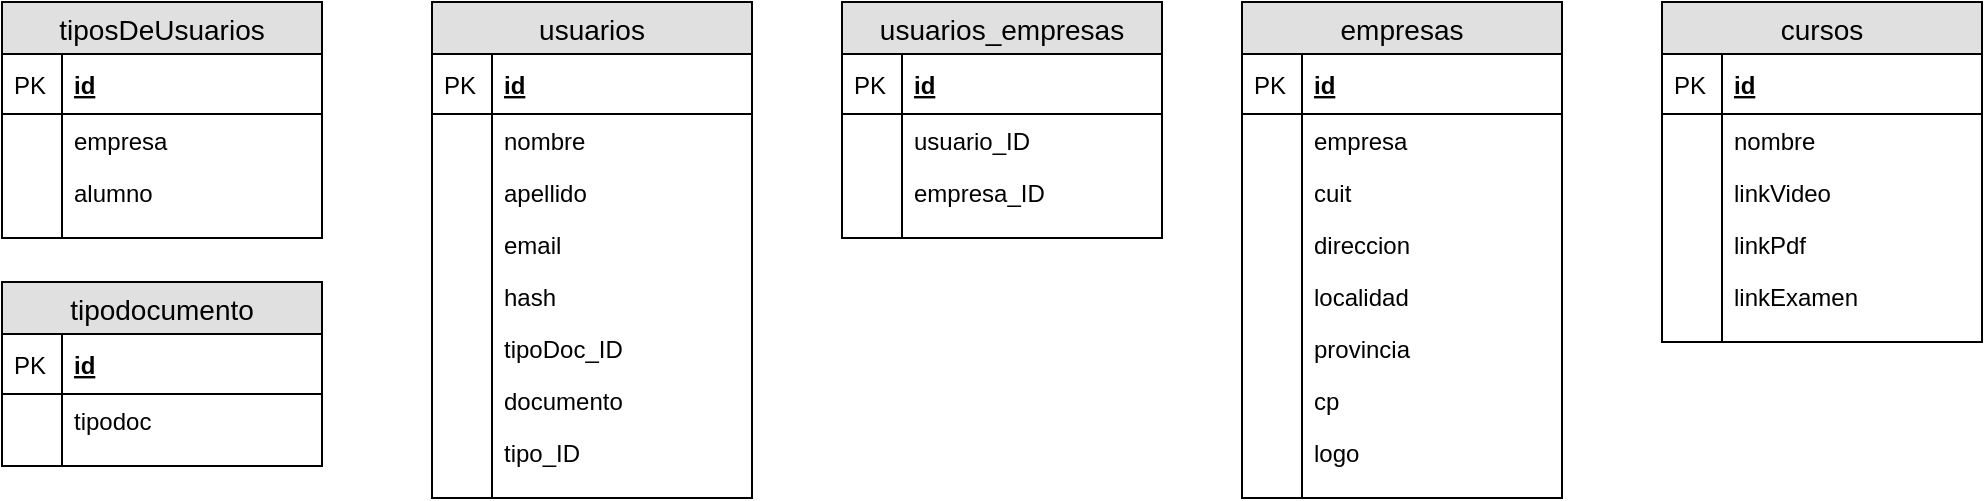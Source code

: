 <mxfile version="12.1.7" type="github" pages="1">
  <diagram id="rwCzeXzMKJZECigRZFu8" name="Page-1">
    <mxGraphModel dx="564" dy="415" grid="1" gridSize="10" guides="1" tooltips="1" connect="1" arrows="1" fold="1" page="1" pageScale="1" pageWidth="827" pageHeight="1169" math="0" shadow="0">
      <root>
        <mxCell id="0"/>
        <mxCell id="1" parent="0"/>
        <mxCell id="yXwIp1TPtq5uOMqV-L0E-1" value="usuarios" style="swimlane;fontStyle=0;childLayout=stackLayout;horizontal=1;startSize=26;fillColor=#e0e0e0;horizontalStack=0;resizeParent=1;resizeParentMax=0;resizeLast=0;collapsible=1;marginBottom=0;swimlaneFillColor=#ffffff;align=center;fontSize=14;" vertex="1" parent="1">
          <mxGeometry x="235" y="60" width="160" height="248" as="geometry"/>
        </mxCell>
        <mxCell id="yXwIp1TPtq5uOMqV-L0E-2" value="id" style="shape=partialRectangle;top=0;left=0;right=0;bottom=1;align=left;verticalAlign=middle;fillColor=none;spacingLeft=34;spacingRight=4;overflow=hidden;rotatable=0;points=[[0,0.5],[1,0.5]];portConstraint=eastwest;dropTarget=0;fontStyle=5;fontSize=12;" vertex="1" parent="yXwIp1TPtq5uOMqV-L0E-1">
          <mxGeometry y="26" width="160" height="30" as="geometry"/>
        </mxCell>
        <mxCell id="yXwIp1TPtq5uOMqV-L0E-3" value="PK" style="shape=partialRectangle;top=0;left=0;bottom=0;fillColor=none;align=left;verticalAlign=middle;spacingLeft=4;spacingRight=4;overflow=hidden;rotatable=0;points=[];portConstraint=eastwest;part=1;fontSize=12;" vertex="1" connectable="0" parent="yXwIp1TPtq5uOMqV-L0E-2">
          <mxGeometry width="30" height="30" as="geometry"/>
        </mxCell>
        <mxCell id="yXwIp1TPtq5uOMqV-L0E-4" value="nombre" style="shape=partialRectangle;top=0;left=0;right=0;bottom=0;align=left;verticalAlign=top;fillColor=none;spacingLeft=34;spacingRight=4;overflow=hidden;rotatable=0;points=[[0,0.5],[1,0.5]];portConstraint=eastwest;dropTarget=0;fontSize=12;" vertex="1" parent="yXwIp1TPtq5uOMqV-L0E-1">
          <mxGeometry y="56" width="160" height="26" as="geometry"/>
        </mxCell>
        <mxCell id="yXwIp1TPtq5uOMqV-L0E-5" value="" style="shape=partialRectangle;top=0;left=0;bottom=0;fillColor=none;align=left;verticalAlign=top;spacingLeft=4;spacingRight=4;overflow=hidden;rotatable=0;points=[];portConstraint=eastwest;part=1;fontSize=12;" vertex="1" connectable="0" parent="yXwIp1TPtq5uOMqV-L0E-4">
          <mxGeometry width="30" height="26" as="geometry"/>
        </mxCell>
        <mxCell id="yXwIp1TPtq5uOMqV-L0E-6" value="apellido" style="shape=partialRectangle;top=0;left=0;right=0;bottom=0;align=left;verticalAlign=top;fillColor=none;spacingLeft=34;spacingRight=4;overflow=hidden;rotatable=0;points=[[0,0.5],[1,0.5]];portConstraint=eastwest;dropTarget=0;fontSize=12;" vertex="1" parent="yXwIp1TPtq5uOMqV-L0E-1">
          <mxGeometry y="82" width="160" height="26" as="geometry"/>
        </mxCell>
        <mxCell id="yXwIp1TPtq5uOMqV-L0E-7" value="" style="shape=partialRectangle;top=0;left=0;bottom=0;fillColor=none;align=left;verticalAlign=top;spacingLeft=4;spacingRight=4;overflow=hidden;rotatable=0;points=[];portConstraint=eastwest;part=1;fontSize=12;" vertex="1" connectable="0" parent="yXwIp1TPtq5uOMqV-L0E-6">
          <mxGeometry width="30" height="26" as="geometry"/>
        </mxCell>
        <mxCell id="yXwIp1TPtq5uOMqV-L0E-8" value="email" style="shape=partialRectangle;top=0;left=0;right=0;bottom=0;align=left;verticalAlign=top;fillColor=none;spacingLeft=34;spacingRight=4;overflow=hidden;rotatable=0;points=[[0,0.5],[1,0.5]];portConstraint=eastwest;dropTarget=0;fontSize=12;" vertex="1" parent="yXwIp1TPtq5uOMqV-L0E-1">
          <mxGeometry y="108" width="160" height="26" as="geometry"/>
        </mxCell>
        <mxCell id="yXwIp1TPtq5uOMqV-L0E-9" value="" style="shape=partialRectangle;top=0;left=0;bottom=0;fillColor=none;align=left;verticalAlign=top;spacingLeft=4;spacingRight=4;overflow=hidden;rotatable=0;points=[];portConstraint=eastwest;part=1;fontSize=12;" vertex="1" connectable="0" parent="yXwIp1TPtq5uOMqV-L0E-8">
          <mxGeometry width="30" height="26" as="geometry"/>
        </mxCell>
        <mxCell id="yXwIp1TPtq5uOMqV-L0E-12" value="hash" style="shape=partialRectangle;top=0;left=0;right=0;bottom=0;align=left;verticalAlign=top;fillColor=none;spacingLeft=34;spacingRight=4;overflow=hidden;rotatable=0;points=[[0,0.5],[1,0.5]];portConstraint=eastwest;dropTarget=0;fontSize=12;" vertex="1" parent="yXwIp1TPtq5uOMqV-L0E-1">
          <mxGeometry y="134" width="160" height="26" as="geometry"/>
        </mxCell>
        <mxCell id="yXwIp1TPtq5uOMqV-L0E-13" value="" style="shape=partialRectangle;top=0;left=0;bottom=0;fillColor=none;align=left;verticalAlign=top;spacingLeft=4;spacingRight=4;overflow=hidden;rotatable=0;points=[];portConstraint=eastwest;part=1;fontSize=12;" vertex="1" connectable="0" parent="yXwIp1TPtq5uOMqV-L0E-12">
          <mxGeometry width="30" height="26" as="geometry"/>
        </mxCell>
        <mxCell id="yXwIp1TPtq5uOMqV-L0E-86" value="tipoDoc_ID" style="shape=partialRectangle;top=0;left=0;right=0;bottom=0;align=left;verticalAlign=top;fillColor=none;spacingLeft=34;spacingRight=4;overflow=hidden;rotatable=0;points=[[0,0.5],[1,0.5]];portConstraint=eastwest;dropTarget=0;fontSize=12;" vertex="1" parent="yXwIp1TPtq5uOMqV-L0E-1">
          <mxGeometry y="160" width="160" height="26" as="geometry"/>
        </mxCell>
        <mxCell id="yXwIp1TPtq5uOMqV-L0E-87" value="" style="shape=partialRectangle;top=0;left=0;bottom=0;fillColor=none;align=left;verticalAlign=top;spacingLeft=4;spacingRight=4;overflow=hidden;rotatable=0;points=[];portConstraint=eastwest;part=1;fontSize=12;" vertex="1" connectable="0" parent="yXwIp1TPtq5uOMqV-L0E-86">
          <mxGeometry width="30" height="26" as="geometry"/>
        </mxCell>
        <mxCell id="yXwIp1TPtq5uOMqV-L0E-88" value="documento" style="shape=partialRectangle;top=0;left=0;right=0;bottom=0;align=left;verticalAlign=top;fillColor=none;spacingLeft=34;spacingRight=4;overflow=hidden;rotatable=0;points=[[0,0.5],[1,0.5]];portConstraint=eastwest;dropTarget=0;fontSize=12;" vertex="1" parent="yXwIp1TPtq5uOMqV-L0E-1">
          <mxGeometry y="186" width="160" height="26" as="geometry"/>
        </mxCell>
        <mxCell id="yXwIp1TPtq5uOMqV-L0E-89" value="" style="shape=partialRectangle;top=0;left=0;bottom=0;fillColor=none;align=left;verticalAlign=top;spacingLeft=4;spacingRight=4;overflow=hidden;rotatable=0;points=[];portConstraint=eastwest;part=1;fontSize=12;" vertex="1" connectable="0" parent="yXwIp1TPtq5uOMqV-L0E-88">
          <mxGeometry width="30" height="26" as="geometry"/>
        </mxCell>
        <mxCell id="yXwIp1TPtq5uOMqV-L0E-16" value="tipo_ID" style="shape=partialRectangle;top=0;left=0;right=0;bottom=0;align=left;verticalAlign=top;fillColor=none;spacingLeft=34;spacingRight=4;overflow=hidden;rotatable=0;points=[[0,0.5],[1,0.5]];portConstraint=eastwest;dropTarget=0;fontSize=12;" vertex="1" parent="yXwIp1TPtq5uOMqV-L0E-1">
          <mxGeometry y="212" width="160" height="26" as="geometry"/>
        </mxCell>
        <mxCell id="yXwIp1TPtq5uOMqV-L0E-17" value="" style="shape=partialRectangle;top=0;left=0;bottom=0;fillColor=none;align=left;verticalAlign=top;spacingLeft=4;spacingRight=4;overflow=hidden;rotatable=0;points=[];portConstraint=eastwest;part=1;fontSize=12;" vertex="1" connectable="0" parent="yXwIp1TPtq5uOMqV-L0E-16">
          <mxGeometry width="30" height="26" as="geometry"/>
        </mxCell>
        <mxCell id="yXwIp1TPtq5uOMqV-L0E-10" value="" style="shape=partialRectangle;top=0;left=0;right=0;bottom=0;align=left;verticalAlign=top;fillColor=none;spacingLeft=34;spacingRight=4;overflow=hidden;rotatable=0;points=[[0,0.5],[1,0.5]];portConstraint=eastwest;dropTarget=0;fontSize=12;" vertex="1" parent="yXwIp1TPtq5uOMqV-L0E-1">
          <mxGeometry y="238" width="160" height="10" as="geometry"/>
        </mxCell>
        <mxCell id="yXwIp1TPtq5uOMqV-L0E-11" value="" style="shape=partialRectangle;top=0;left=0;bottom=0;fillColor=none;align=left;verticalAlign=top;spacingLeft=4;spacingRight=4;overflow=hidden;rotatable=0;points=[];portConstraint=eastwest;part=1;fontSize=12;" vertex="1" connectable="0" parent="yXwIp1TPtq5uOMqV-L0E-10">
          <mxGeometry width="30" height="10" as="geometry"/>
        </mxCell>
        <mxCell id="yXwIp1TPtq5uOMqV-L0E-18" value="tiposDeUsuarios" style="swimlane;fontStyle=0;childLayout=stackLayout;horizontal=1;startSize=26;fillColor=#e0e0e0;horizontalStack=0;resizeParent=1;resizeParentMax=0;resizeLast=0;collapsible=1;marginBottom=0;swimlaneFillColor=#ffffff;align=center;fontSize=14;" vertex="1" parent="1">
          <mxGeometry x="20" y="60" width="160" height="118" as="geometry"/>
        </mxCell>
        <mxCell id="yXwIp1TPtq5uOMqV-L0E-19" value="id" style="shape=partialRectangle;top=0;left=0;right=0;bottom=1;align=left;verticalAlign=middle;fillColor=none;spacingLeft=34;spacingRight=4;overflow=hidden;rotatable=0;points=[[0,0.5],[1,0.5]];portConstraint=eastwest;dropTarget=0;fontStyle=5;fontSize=12;" vertex="1" parent="yXwIp1TPtq5uOMqV-L0E-18">
          <mxGeometry y="26" width="160" height="30" as="geometry"/>
        </mxCell>
        <mxCell id="yXwIp1TPtq5uOMqV-L0E-20" value="PK" style="shape=partialRectangle;top=0;left=0;bottom=0;fillColor=none;align=left;verticalAlign=middle;spacingLeft=4;spacingRight=4;overflow=hidden;rotatable=0;points=[];portConstraint=eastwest;part=1;fontSize=12;" vertex="1" connectable="0" parent="yXwIp1TPtq5uOMqV-L0E-19">
          <mxGeometry width="30" height="30" as="geometry"/>
        </mxCell>
        <mxCell id="yXwIp1TPtq5uOMqV-L0E-21" value="empresa" style="shape=partialRectangle;top=0;left=0;right=0;bottom=0;align=left;verticalAlign=top;fillColor=none;spacingLeft=34;spacingRight=4;overflow=hidden;rotatable=0;points=[[0,0.5],[1,0.5]];portConstraint=eastwest;dropTarget=0;fontSize=12;" vertex="1" parent="yXwIp1TPtq5uOMqV-L0E-18">
          <mxGeometry y="56" width="160" height="26" as="geometry"/>
        </mxCell>
        <mxCell id="yXwIp1TPtq5uOMqV-L0E-22" value="" style="shape=partialRectangle;top=0;left=0;bottom=0;fillColor=none;align=left;verticalAlign=top;spacingLeft=4;spacingRight=4;overflow=hidden;rotatable=0;points=[];portConstraint=eastwest;part=1;fontSize=12;" vertex="1" connectable="0" parent="yXwIp1TPtq5uOMqV-L0E-21">
          <mxGeometry width="30" height="26" as="geometry"/>
        </mxCell>
        <mxCell id="yXwIp1TPtq5uOMqV-L0E-23" value="alumno" style="shape=partialRectangle;top=0;left=0;right=0;bottom=0;align=left;verticalAlign=top;fillColor=none;spacingLeft=34;spacingRight=4;overflow=hidden;rotatable=0;points=[[0,0.5],[1,0.5]];portConstraint=eastwest;dropTarget=0;fontSize=12;" vertex="1" parent="yXwIp1TPtq5uOMqV-L0E-18">
          <mxGeometry y="82" width="160" height="26" as="geometry"/>
        </mxCell>
        <mxCell id="yXwIp1TPtq5uOMqV-L0E-24" value="" style="shape=partialRectangle;top=0;left=0;bottom=0;fillColor=none;align=left;verticalAlign=top;spacingLeft=4;spacingRight=4;overflow=hidden;rotatable=0;points=[];portConstraint=eastwest;part=1;fontSize=12;" vertex="1" connectable="0" parent="yXwIp1TPtq5uOMqV-L0E-23">
          <mxGeometry width="30" height="26" as="geometry"/>
        </mxCell>
        <mxCell id="yXwIp1TPtq5uOMqV-L0E-33" value="" style="shape=partialRectangle;top=0;left=0;right=0;bottom=0;align=left;verticalAlign=top;fillColor=none;spacingLeft=34;spacingRight=4;overflow=hidden;rotatable=0;points=[[0,0.5],[1,0.5]];portConstraint=eastwest;dropTarget=0;fontSize=12;" vertex="1" parent="yXwIp1TPtq5uOMqV-L0E-18">
          <mxGeometry y="108" width="160" height="10" as="geometry"/>
        </mxCell>
        <mxCell id="yXwIp1TPtq5uOMqV-L0E-34" value="" style="shape=partialRectangle;top=0;left=0;bottom=0;fillColor=none;align=left;verticalAlign=top;spacingLeft=4;spacingRight=4;overflow=hidden;rotatable=0;points=[];portConstraint=eastwest;part=1;fontSize=12;" vertex="1" connectable="0" parent="yXwIp1TPtq5uOMqV-L0E-33">
          <mxGeometry width="30" height="10" as="geometry"/>
        </mxCell>
        <mxCell id="yXwIp1TPtq5uOMqV-L0E-35" value="cursos" style="swimlane;fontStyle=0;childLayout=stackLayout;horizontal=1;startSize=26;fillColor=#e0e0e0;horizontalStack=0;resizeParent=1;resizeParentMax=0;resizeLast=0;collapsible=1;marginBottom=0;swimlaneFillColor=#ffffff;align=center;fontSize=14;" vertex="1" parent="1">
          <mxGeometry x="850" y="60" width="160" height="170" as="geometry"/>
        </mxCell>
        <mxCell id="yXwIp1TPtq5uOMqV-L0E-36" value="id" style="shape=partialRectangle;top=0;left=0;right=0;bottom=1;align=left;verticalAlign=middle;fillColor=none;spacingLeft=34;spacingRight=4;overflow=hidden;rotatable=0;points=[[0,0.5],[1,0.5]];portConstraint=eastwest;dropTarget=0;fontStyle=5;fontSize=12;" vertex="1" parent="yXwIp1TPtq5uOMqV-L0E-35">
          <mxGeometry y="26" width="160" height="30" as="geometry"/>
        </mxCell>
        <mxCell id="yXwIp1TPtq5uOMqV-L0E-37" value="PK" style="shape=partialRectangle;top=0;left=0;bottom=0;fillColor=none;align=left;verticalAlign=middle;spacingLeft=4;spacingRight=4;overflow=hidden;rotatable=0;points=[];portConstraint=eastwest;part=1;fontSize=12;" vertex="1" connectable="0" parent="yXwIp1TPtq5uOMqV-L0E-36">
          <mxGeometry width="30" height="30" as="geometry"/>
        </mxCell>
        <mxCell id="yXwIp1TPtq5uOMqV-L0E-38" value="nombre" style="shape=partialRectangle;top=0;left=0;right=0;bottom=0;align=left;verticalAlign=top;fillColor=none;spacingLeft=34;spacingRight=4;overflow=hidden;rotatable=0;points=[[0,0.5],[1,0.5]];portConstraint=eastwest;dropTarget=0;fontSize=12;" vertex="1" parent="yXwIp1TPtq5uOMqV-L0E-35">
          <mxGeometry y="56" width="160" height="26" as="geometry"/>
        </mxCell>
        <mxCell id="yXwIp1TPtq5uOMqV-L0E-39" value="" style="shape=partialRectangle;top=0;left=0;bottom=0;fillColor=none;align=left;verticalAlign=top;spacingLeft=4;spacingRight=4;overflow=hidden;rotatable=0;points=[];portConstraint=eastwest;part=1;fontSize=12;" vertex="1" connectable="0" parent="yXwIp1TPtq5uOMqV-L0E-38">
          <mxGeometry width="30" height="26" as="geometry"/>
        </mxCell>
        <mxCell id="yXwIp1TPtq5uOMqV-L0E-40" value="linkVideo" style="shape=partialRectangle;top=0;left=0;right=0;bottom=0;align=left;verticalAlign=top;fillColor=none;spacingLeft=34;spacingRight=4;overflow=hidden;rotatable=0;points=[[0,0.5],[1,0.5]];portConstraint=eastwest;dropTarget=0;fontSize=12;" vertex="1" parent="yXwIp1TPtq5uOMqV-L0E-35">
          <mxGeometry y="82" width="160" height="26" as="geometry"/>
        </mxCell>
        <mxCell id="yXwIp1TPtq5uOMqV-L0E-41" value="" style="shape=partialRectangle;top=0;left=0;bottom=0;fillColor=none;align=left;verticalAlign=top;spacingLeft=4;spacingRight=4;overflow=hidden;rotatable=0;points=[];portConstraint=eastwest;part=1;fontSize=12;" vertex="1" connectable="0" parent="yXwIp1TPtq5uOMqV-L0E-40">
          <mxGeometry width="30" height="26" as="geometry"/>
        </mxCell>
        <mxCell id="yXwIp1TPtq5uOMqV-L0E-44" value="linkPdf" style="shape=partialRectangle;top=0;left=0;right=0;bottom=0;align=left;verticalAlign=top;fillColor=none;spacingLeft=34;spacingRight=4;overflow=hidden;rotatable=0;points=[[0,0.5],[1,0.5]];portConstraint=eastwest;dropTarget=0;fontSize=12;" vertex="1" parent="yXwIp1TPtq5uOMqV-L0E-35">
          <mxGeometry y="108" width="160" height="26" as="geometry"/>
        </mxCell>
        <mxCell id="yXwIp1TPtq5uOMqV-L0E-45" value="" style="shape=partialRectangle;top=0;left=0;bottom=0;fillColor=none;align=left;verticalAlign=top;spacingLeft=4;spacingRight=4;overflow=hidden;rotatable=0;points=[];portConstraint=eastwest;part=1;fontSize=12;" vertex="1" connectable="0" parent="yXwIp1TPtq5uOMqV-L0E-44">
          <mxGeometry width="30" height="26" as="geometry"/>
        </mxCell>
        <mxCell id="yXwIp1TPtq5uOMqV-L0E-46" value="linkExamen" style="shape=partialRectangle;top=0;left=0;right=0;bottom=0;align=left;verticalAlign=top;fillColor=none;spacingLeft=34;spacingRight=4;overflow=hidden;rotatable=0;points=[[0,0.5],[1,0.5]];portConstraint=eastwest;dropTarget=0;fontSize=12;" vertex="1" parent="yXwIp1TPtq5uOMqV-L0E-35">
          <mxGeometry y="134" width="160" height="26" as="geometry"/>
        </mxCell>
        <mxCell id="yXwIp1TPtq5uOMqV-L0E-47" value="" style="shape=partialRectangle;top=0;left=0;bottom=0;fillColor=none;align=left;verticalAlign=top;spacingLeft=4;spacingRight=4;overflow=hidden;rotatable=0;points=[];portConstraint=eastwest;part=1;fontSize=12;" vertex="1" connectable="0" parent="yXwIp1TPtq5uOMqV-L0E-46">
          <mxGeometry width="30" height="26" as="geometry"/>
        </mxCell>
        <mxCell id="yXwIp1TPtq5uOMqV-L0E-42" value="" style="shape=partialRectangle;top=0;left=0;right=0;bottom=0;align=left;verticalAlign=top;fillColor=none;spacingLeft=34;spacingRight=4;overflow=hidden;rotatable=0;points=[[0,0.5],[1,0.5]];portConstraint=eastwest;dropTarget=0;fontSize=12;" vertex="1" parent="yXwIp1TPtq5uOMqV-L0E-35">
          <mxGeometry y="160" width="160" height="10" as="geometry"/>
        </mxCell>
        <mxCell id="yXwIp1TPtq5uOMqV-L0E-43" value="" style="shape=partialRectangle;top=0;left=0;bottom=0;fillColor=none;align=left;verticalAlign=top;spacingLeft=4;spacingRight=4;overflow=hidden;rotatable=0;points=[];portConstraint=eastwest;part=1;fontSize=12;" vertex="1" connectable="0" parent="yXwIp1TPtq5uOMqV-L0E-42">
          <mxGeometry width="30" height="10" as="geometry"/>
        </mxCell>
        <mxCell id="yXwIp1TPtq5uOMqV-L0E-52" value="empresas" style="swimlane;fontStyle=0;childLayout=stackLayout;horizontal=1;startSize=26;fillColor=#e0e0e0;horizontalStack=0;resizeParent=1;resizeParentMax=0;resizeLast=0;collapsible=1;marginBottom=0;swimlaneFillColor=#ffffff;align=center;fontSize=14;" vertex="1" parent="1">
          <mxGeometry x="640" y="60" width="160" height="248" as="geometry"/>
        </mxCell>
        <mxCell id="yXwIp1TPtq5uOMqV-L0E-53" value="id" style="shape=partialRectangle;top=0;left=0;right=0;bottom=1;align=left;verticalAlign=middle;fillColor=none;spacingLeft=34;spacingRight=4;overflow=hidden;rotatable=0;points=[[0,0.5],[1,0.5]];portConstraint=eastwest;dropTarget=0;fontStyle=5;fontSize=12;" vertex="1" parent="yXwIp1TPtq5uOMqV-L0E-52">
          <mxGeometry y="26" width="160" height="30" as="geometry"/>
        </mxCell>
        <mxCell id="yXwIp1TPtq5uOMqV-L0E-54" value="PK" style="shape=partialRectangle;top=0;left=0;bottom=0;fillColor=none;align=left;verticalAlign=middle;spacingLeft=4;spacingRight=4;overflow=hidden;rotatable=0;points=[];portConstraint=eastwest;part=1;fontSize=12;" vertex="1" connectable="0" parent="yXwIp1TPtq5uOMqV-L0E-53">
          <mxGeometry width="30" height="30" as="geometry"/>
        </mxCell>
        <mxCell id="yXwIp1TPtq5uOMqV-L0E-55" value="empresa" style="shape=partialRectangle;top=0;left=0;right=0;bottom=0;align=left;verticalAlign=top;fillColor=none;spacingLeft=34;spacingRight=4;overflow=hidden;rotatable=0;points=[[0,0.5],[1,0.5]];portConstraint=eastwest;dropTarget=0;fontSize=12;" vertex="1" parent="yXwIp1TPtq5uOMqV-L0E-52">
          <mxGeometry y="56" width="160" height="26" as="geometry"/>
        </mxCell>
        <mxCell id="yXwIp1TPtq5uOMqV-L0E-56" value="" style="shape=partialRectangle;top=0;left=0;bottom=0;fillColor=none;align=left;verticalAlign=top;spacingLeft=4;spacingRight=4;overflow=hidden;rotatable=0;points=[];portConstraint=eastwest;part=1;fontSize=12;" vertex="1" connectable="0" parent="yXwIp1TPtq5uOMqV-L0E-55">
          <mxGeometry width="30" height="26" as="geometry"/>
        </mxCell>
        <mxCell id="yXwIp1TPtq5uOMqV-L0E-57" value="cuit" style="shape=partialRectangle;top=0;left=0;right=0;bottom=0;align=left;verticalAlign=top;fillColor=none;spacingLeft=34;spacingRight=4;overflow=hidden;rotatable=0;points=[[0,0.5],[1,0.5]];portConstraint=eastwest;dropTarget=0;fontSize=12;" vertex="1" parent="yXwIp1TPtq5uOMqV-L0E-52">
          <mxGeometry y="82" width="160" height="26" as="geometry"/>
        </mxCell>
        <mxCell id="yXwIp1TPtq5uOMqV-L0E-58" value="" style="shape=partialRectangle;top=0;left=0;bottom=0;fillColor=none;align=left;verticalAlign=top;spacingLeft=4;spacingRight=4;overflow=hidden;rotatable=0;points=[];portConstraint=eastwest;part=1;fontSize=12;" vertex="1" connectable="0" parent="yXwIp1TPtq5uOMqV-L0E-57">
          <mxGeometry width="30" height="26" as="geometry"/>
        </mxCell>
        <mxCell id="yXwIp1TPtq5uOMqV-L0E-61" value="direccion" style="shape=partialRectangle;top=0;left=0;right=0;bottom=0;align=left;verticalAlign=top;fillColor=none;spacingLeft=34;spacingRight=4;overflow=hidden;rotatable=0;points=[[0,0.5],[1,0.5]];portConstraint=eastwest;dropTarget=0;fontSize=12;" vertex="1" parent="yXwIp1TPtq5uOMqV-L0E-52">
          <mxGeometry y="108" width="160" height="26" as="geometry"/>
        </mxCell>
        <mxCell id="yXwIp1TPtq5uOMqV-L0E-62" value="" style="shape=partialRectangle;top=0;left=0;bottom=0;fillColor=none;align=left;verticalAlign=top;spacingLeft=4;spacingRight=4;overflow=hidden;rotatable=0;points=[];portConstraint=eastwest;part=1;fontSize=12;" vertex="1" connectable="0" parent="yXwIp1TPtq5uOMqV-L0E-61">
          <mxGeometry width="30" height="26" as="geometry"/>
        </mxCell>
        <mxCell id="yXwIp1TPtq5uOMqV-L0E-63" value="localidad" style="shape=partialRectangle;top=0;left=0;right=0;bottom=0;align=left;verticalAlign=top;fillColor=none;spacingLeft=34;spacingRight=4;overflow=hidden;rotatable=0;points=[[0,0.5],[1,0.5]];portConstraint=eastwest;dropTarget=0;fontSize=12;" vertex="1" parent="yXwIp1TPtq5uOMqV-L0E-52">
          <mxGeometry y="134" width="160" height="26" as="geometry"/>
        </mxCell>
        <mxCell id="yXwIp1TPtq5uOMqV-L0E-64" value="" style="shape=partialRectangle;top=0;left=0;bottom=0;fillColor=none;align=left;verticalAlign=top;spacingLeft=4;spacingRight=4;overflow=hidden;rotatable=0;points=[];portConstraint=eastwest;part=1;fontSize=12;" vertex="1" connectable="0" parent="yXwIp1TPtq5uOMqV-L0E-63">
          <mxGeometry width="30" height="26" as="geometry"/>
        </mxCell>
        <mxCell id="yXwIp1TPtq5uOMqV-L0E-65" value="provincia" style="shape=partialRectangle;top=0;left=0;right=0;bottom=0;align=left;verticalAlign=top;fillColor=none;spacingLeft=34;spacingRight=4;overflow=hidden;rotatable=0;points=[[0,0.5],[1,0.5]];portConstraint=eastwest;dropTarget=0;fontSize=12;" vertex="1" parent="yXwIp1TPtq5uOMqV-L0E-52">
          <mxGeometry y="160" width="160" height="26" as="geometry"/>
        </mxCell>
        <mxCell id="yXwIp1TPtq5uOMqV-L0E-66" value="" style="shape=partialRectangle;top=0;left=0;bottom=0;fillColor=none;align=left;verticalAlign=top;spacingLeft=4;spacingRight=4;overflow=hidden;rotatable=0;points=[];portConstraint=eastwest;part=1;fontSize=12;" vertex="1" connectable="0" parent="yXwIp1TPtq5uOMqV-L0E-65">
          <mxGeometry width="30" height="26" as="geometry"/>
        </mxCell>
        <mxCell id="yXwIp1TPtq5uOMqV-L0E-67" value="cp" style="shape=partialRectangle;top=0;left=0;right=0;bottom=0;align=left;verticalAlign=top;fillColor=none;spacingLeft=34;spacingRight=4;overflow=hidden;rotatable=0;points=[[0,0.5],[1,0.5]];portConstraint=eastwest;dropTarget=0;fontSize=12;" vertex="1" parent="yXwIp1TPtq5uOMqV-L0E-52">
          <mxGeometry y="186" width="160" height="26" as="geometry"/>
        </mxCell>
        <mxCell id="yXwIp1TPtq5uOMqV-L0E-68" value="" style="shape=partialRectangle;top=0;left=0;bottom=0;fillColor=none;align=left;verticalAlign=top;spacingLeft=4;spacingRight=4;overflow=hidden;rotatable=0;points=[];portConstraint=eastwest;part=1;fontSize=12;" vertex="1" connectable="0" parent="yXwIp1TPtq5uOMqV-L0E-67">
          <mxGeometry width="30" height="26" as="geometry"/>
        </mxCell>
        <mxCell id="yXwIp1TPtq5uOMqV-L0E-69" value="logo" style="shape=partialRectangle;top=0;left=0;right=0;bottom=0;align=left;verticalAlign=top;fillColor=none;spacingLeft=34;spacingRight=4;overflow=hidden;rotatable=0;points=[[0,0.5],[1,0.5]];portConstraint=eastwest;dropTarget=0;fontSize=12;" vertex="1" parent="yXwIp1TPtq5uOMqV-L0E-52">
          <mxGeometry y="212" width="160" height="26" as="geometry"/>
        </mxCell>
        <mxCell id="yXwIp1TPtq5uOMqV-L0E-70" value="" style="shape=partialRectangle;top=0;left=0;bottom=0;fillColor=none;align=left;verticalAlign=top;spacingLeft=4;spacingRight=4;overflow=hidden;rotatable=0;points=[];portConstraint=eastwest;part=1;fontSize=12;" vertex="1" connectable="0" parent="yXwIp1TPtq5uOMqV-L0E-69">
          <mxGeometry width="30" height="26" as="geometry"/>
        </mxCell>
        <mxCell id="yXwIp1TPtq5uOMqV-L0E-59" value="" style="shape=partialRectangle;top=0;left=0;right=0;bottom=0;align=left;verticalAlign=top;fillColor=none;spacingLeft=34;spacingRight=4;overflow=hidden;rotatable=0;points=[[0,0.5],[1,0.5]];portConstraint=eastwest;dropTarget=0;fontSize=12;" vertex="1" parent="yXwIp1TPtq5uOMqV-L0E-52">
          <mxGeometry y="238" width="160" height="10" as="geometry"/>
        </mxCell>
        <mxCell id="yXwIp1TPtq5uOMqV-L0E-60" value="" style="shape=partialRectangle;top=0;left=0;bottom=0;fillColor=none;align=left;verticalAlign=top;spacingLeft=4;spacingRight=4;overflow=hidden;rotatable=0;points=[];portConstraint=eastwest;part=1;fontSize=12;" vertex="1" connectable="0" parent="yXwIp1TPtq5uOMqV-L0E-59">
          <mxGeometry width="30" height="10" as="geometry"/>
        </mxCell>
        <mxCell id="yXwIp1TPtq5uOMqV-L0E-90" value="usuarios_empresas" style="swimlane;fontStyle=0;childLayout=stackLayout;horizontal=1;startSize=26;fillColor=#e0e0e0;horizontalStack=0;resizeParent=1;resizeParentMax=0;resizeLast=0;collapsible=1;marginBottom=0;swimlaneFillColor=#ffffff;align=center;fontSize=14;" vertex="1" parent="1">
          <mxGeometry x="440" y="60" width="160" height="118" as="geometry"/>
        </mxCell>
        <mxCell id="yXwIp1TPtq5uOMqV-L0E-91" value="id" style="shape=partialRectangle;top=0;left=0;right=0;bottom=1;align=left;verticalAlign=middle;fillColor=none;spacingLeft=34;spacingRight=4;overflow=hidden;rotatable=0;points=[[0,0.5],[1,0.5]];portConstraint=eastwest;dropTarget=0;fontStyle=5;fontSize=12;" vertex="1" parent="yXwIp1TPtq5uOMqV-L0E-90">
          <mxGeometry y="26" width="160" height="30" as="geometry"/>
        </mxCell>
        <mxCell id="yXwIp1TPtq5uOMqV-L0E-92" value="PK" style="shape=partialRectangle;top=0;left=0;bottom=0;fillColor=none;align=left;verticalAlign=middle;spacingLeft=4;spacingRight=4;overflow=hidden;rotatable=0;points=[];portConstraint=eastwest;part=1;fontSize=12;" vertex="1" connectable="0" parent="yXwIp1TPtq5uOMqV-L0E-91">
          <mxGeometry width="30" height="30" as="geometry"/>
        </mxCell>
        <mxCell id="yXwIp1TPtq5uOMqV-L0E-93" value="usuario_ID" style="shape=partialRectangle;top=0;left=0;right=0;bottom=0;align=left;verticalAlign=top;fillColor=none;spacingLeft=34;spacingRight=4;overflow=hidden;rotatable=0;points=[[0,0.5],[1,0.5]];portConstraint=eastwest;dropTarget=0;fontSize=12;" vertex="1" parent="yXwIp1TPtq5uOMqV-L0E-90">
          <mxGeometry y="56" width="160" height="26" as="geometry"/>
        </mxCell>
        <mxCell id="yXwIp1TPtq5uOMqV-L0E-94" value="" style="shape=partialRectangle;top=0;left=0;bottom=0;fillColor=none;align=left;verticalAlign=top;spacingLeft=4;spacingRight=4;overflow=hidden;rotatable=0;points=[];portConstraint=eastwest;part=1;fontSize=12;" vertex="1" connectable="0" parent="yXwIp1TPtq5uOMqV-L0E-93">
          <mxGeometry width="30" height="26" as="geometry"/>
        </mxCell>
        <mxCell id="yXwIp1TPtq5uOMqV-L0E-95" value="empresa_ID" style="shape=partialRectangle;top=0;left=0;right=0;bottom=0;align=left;verticalAlign=top;fillColor=none;spacingLeft=34;spacingRight=4;overflow=hidden;rotatable=0;points=[[0,0.5],[1,0.5]];portConstraint=eastwest;dropTarget=0;fontSize=12;" vertex="1" parent="yXwIp1TPtq5uOMqV-L0E-90">
          <mxGeometry y="82" width="160" height="26" as="geometry"/>
        </mxCell>
        <mxCell id="yXwIp1TPtq5uOMqV-L0E-96" value="" style="shape=partialRectangle;top=0;left=0;bottom=0;fillColor=none;align=left;verticalAlign=top;spacingLeft=4;spacingRight=4;overflow=hidden;rotatable=0;points=[];portConstraint=eastwest;part=1;fontSize=12;" vertex="1" connectable="0" parent="yXwIp1TPtq5uOMqV-L0E-95">
          <mxGeometry width="30" height="26" as="geometry"/>
        </mxCell>
        <mxCell id="yXwIp1TPtq5uOMqV-L0E-111" value="" style="shape=partialRectangle;top=0;left=0;right=0;bottom=0;align=left;verticalAlign=top;fillColor=none;spacingLeft=34;spacingRight=4;overflow=hidden;rotatable=0;points=[[0,0.5],[1,0.5]];portConstraint=eastwest;dropTarget=0;fontSize=12;" vertex="1" parent="yXwIp1TPtq5uOMqV-L0E-90">
          <mxGeometry y="108" width="160" height="10" as="geometry"/>
        </mxCell>
        <mxCell id="yXwIp1TPtq5uOMqV-L0E-112" value="" style="shape=partialRectangle;top=0;left=0;bottom=0;fillColor=none;align=left;verticalAlign=top;spacingLeft=4;spacingRight=4;overflow=hidden;rotatable=0;points=[];portConstraint=eastwest;part=1;fontSize=12;" vertex="1" connectable="0" parent="yXwIp1TPtq5uOMqV-L0E-111">
          <mxGeometry width="30" height="10" as="geometry"/>
        </mxCell>
        <mxCell id="yXwIp1TPtq5uOMqV-L0E-113" value="tipodocumento" style="swimlane;fontStyle=0;childLayout=stackLayout;horizontal=1;startSize=26;fillColor=#e0e0e0;horizontalStack=0;resizeParent=1;resizeParentMax=0;resizeLast=0;collapsible=1;marginBottom=0;swimlaneFillColor=#ffffff;align=center;fontSize=14;" vertex="1" parent="1">
          <mxGeometry x="20" y="200" width="160" height="92" as="geometry"/>
        </mxCell>
        <mxCell id="yXwIp1TPtq5uOMqV-L0E-114" value="id" style="shape=partialRectangle;top=0;left=0;right=0;bottom=1;align=left;verticalAlign=middle;fillColor=none;spacingLeft=34;spacingRight=4;overflow=hidden;rotatable=0;points=[[0,0.5],[1,0.5]];portConstraint=eastwest;dropTarget=0;fontStyle=5;fontSize=12;" vertex="1" parent="yXwIp1TPtq5uOMqV-L0E-113">
          <mxGeometry y="26" width="160" height="30" as="geometry"/>
        </mxCell>
        <mxCell id="yXwIp1TPtq5uOMqV-L0E-115" value="PK" style="shape=partialRectangle;top=0;left=0;bottom=0;fillColor=none;align=left;verticalAlign=middle;spacingLeft=4;spacingRight=4;overflow=hidden;rotatable=0;points=[];portConstraint=eastwest;part=1;fontSize=12;" vertex="1" connectable="0" parent="yXwIp1TPtq5uOMqV-L0E-114">
          <mxGeometry width="30" height="30" as="geometry"/>
        </mxCell>
        <mxCell id="yXwIp1TPtq5uOMqV-L0E-118" value="tipodoc" style="shape=partialRectangle;top=0;left=0;right=0;bottom=0;align=left;verticalAlign=top;fillColor=none;spacingLeft=34;spacingRight=4;overflow=hidden;rotatable=0;points=[[0,0.5],[1,0.5]];portConstraint=eastwest;dropTarget=0;fontSize=12;" vertex="1" parent="yXwIp1TPtq5uOMqV-L0E-113">
          <mxGeometry y="56" width="160" height="26" as="geometry"/>
        </mxCell>
        <mxCell id="yXwIp1TPtq5uOMqV-L0E-119" value="" style="shape=partialRectangle;top=0;left=0;bottom=0;fillColor=none;align=left;verticalAlign=top;spacingLeft=4;spacingRight=4;overflow=hidden;rotatable=0;points=[];portConstraint=eastwest;part=1;fontSize=12;" vertex="1" connectable="0" parent="yXwIp1TPtq5uOMqV-L0E-118">
          <mxGeometry width="30" height="26" as="geometry"/>
        </mxCell>
        <mxCell id="yXwIp1TPtq5uOMqV-L0E-120" value="" style="shape=partialRectangle;top=0;left=0;right=0;bottom=0;align=left;verticalAlign=top;fillColor=none;spacingLeft=34;spacingRight=4;overflow=hidden;rotatable=0;points=[[0,0.5],[1,0.5]];portConstraint=eastwest;dropTarget=0;fontSize=12;" vertex="1" parent="yXwIp1TPtq5uOMqV-L0E-113">
          <mxGeometry y="82" width="160" height="10" as="geometry"/>
        </mxCell>
        <mxCell id="yXwIp1TPtq5uOMqV-L0E-121" value="" style="shape=partialRectangle;top=0;left=0;bottom=0;fillColor=none;align=left;verticalAlign=top;spacingLeft=4;spacingRight=4;overflow=hidden;rotatable=0;points=[];portConstraint=eastwest;part=1;fontSize=12;" vertex="1" connectable="0" parent="yXwIp1TPtq5uOMqV-L0E-120">
          <mxGeometry width="30" height="10" as="geometry"/>
        </mxCell>
      </root>
    </mxGraphModel>
  </diagram>
</mxfile>
